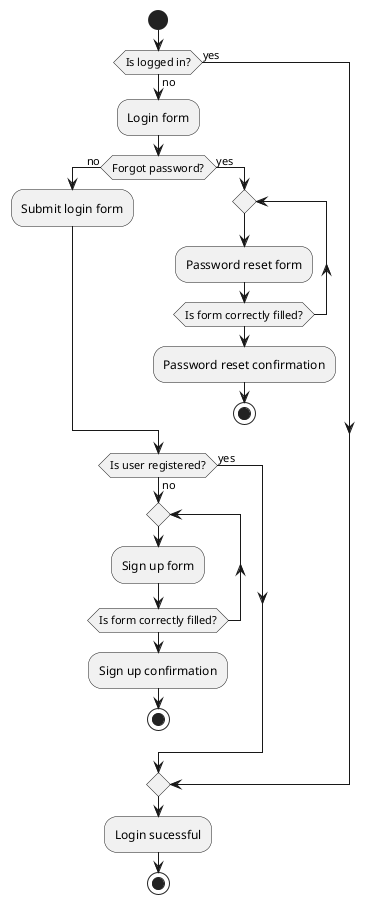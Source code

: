 @startuml Login activity diagram
start
if (Is logged in?) then (no)
  :Login form;
  if (Forgot password?) then (no)
  :Submit login form;
  else (yes)
    repeat
    :Password reset form;
    repeat while (Is form correctly filled?)
    :Password reset confirmation;
    stop
  endif

  if (Is user registered?) then (no)
    repeat
      :Sign up form;
    repeat while (Is form correctly filled?)
      :Sign up confirmation;
    stop
  else (yes)
  endif
else (yes)
endif
:Login sucessful;
stop
@enduml